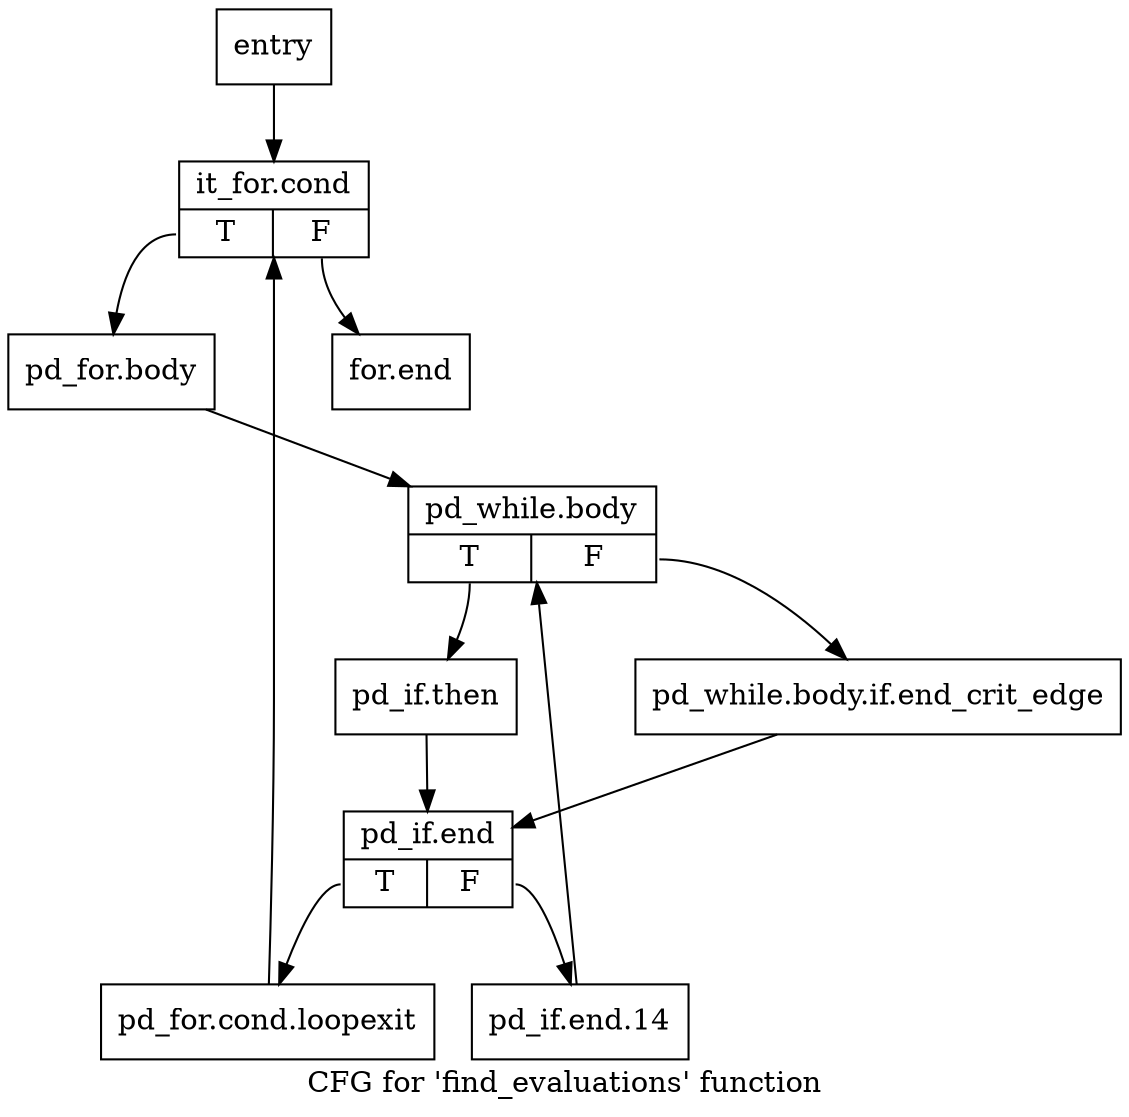 digraph "CFG for 'find_evaluations' function" {
	label="CFG for 'find_evaluations' function";

	Node0x9169c30 [shape=record,label="{entry}"];
	Node0x9169c30 -> Node0x916a0f0;
	Node0x9169c80 [shape=record,label="{pd_for.cond.loopexit}"];
	Node0x9169c80 -> Node0x916a0f0;
	Node0x916a0f0 [shape=record,label="{it_for.cond|{<s0>T|<s1>F}}"];
	Node0x916a0f0:s0 -> Node0x916a140;
	Node0x916a0f0:s1 -> Node0x916a320;
	Node0x916a140 [shape=record,label="{pd_for.body}"];
	Node0x916a140 -> Node0x916a190;
	Node0x916a190 [shape=record,label="{pd_while.body|{<s0>T|<s1>F}}"];
	Node0x916a190:s0 -> Node0x916a230;
	Node0x916a190:s1 -> Node0x916a1e0;
	Node0x916a1e0 [shape=record,label="{pd_while.body.if.end_crit_edge}"];
	Node0x916a1e0 -> Node0x916a280;
	Node0x916a230 [shape=record,label="{pd_if.then}"];
	Node0x916a230 -> Node0x916a280;
	Node0x916a280 [shape=record,label="{pd_if.end|{<s0>T|<s1>F}}"];
	Node0x916a280:s0 -> Node0x9169c80;
	Node0x916a280:s1 -> Node0x916a2d0;
	Node0x916a2d0 [shape=record,label="{pd_if.end.14}"];
	Node0x916a2d0 -> Node0x916a190;
	Node0x916a320 [shape=record,label="{for.end}"];
}
